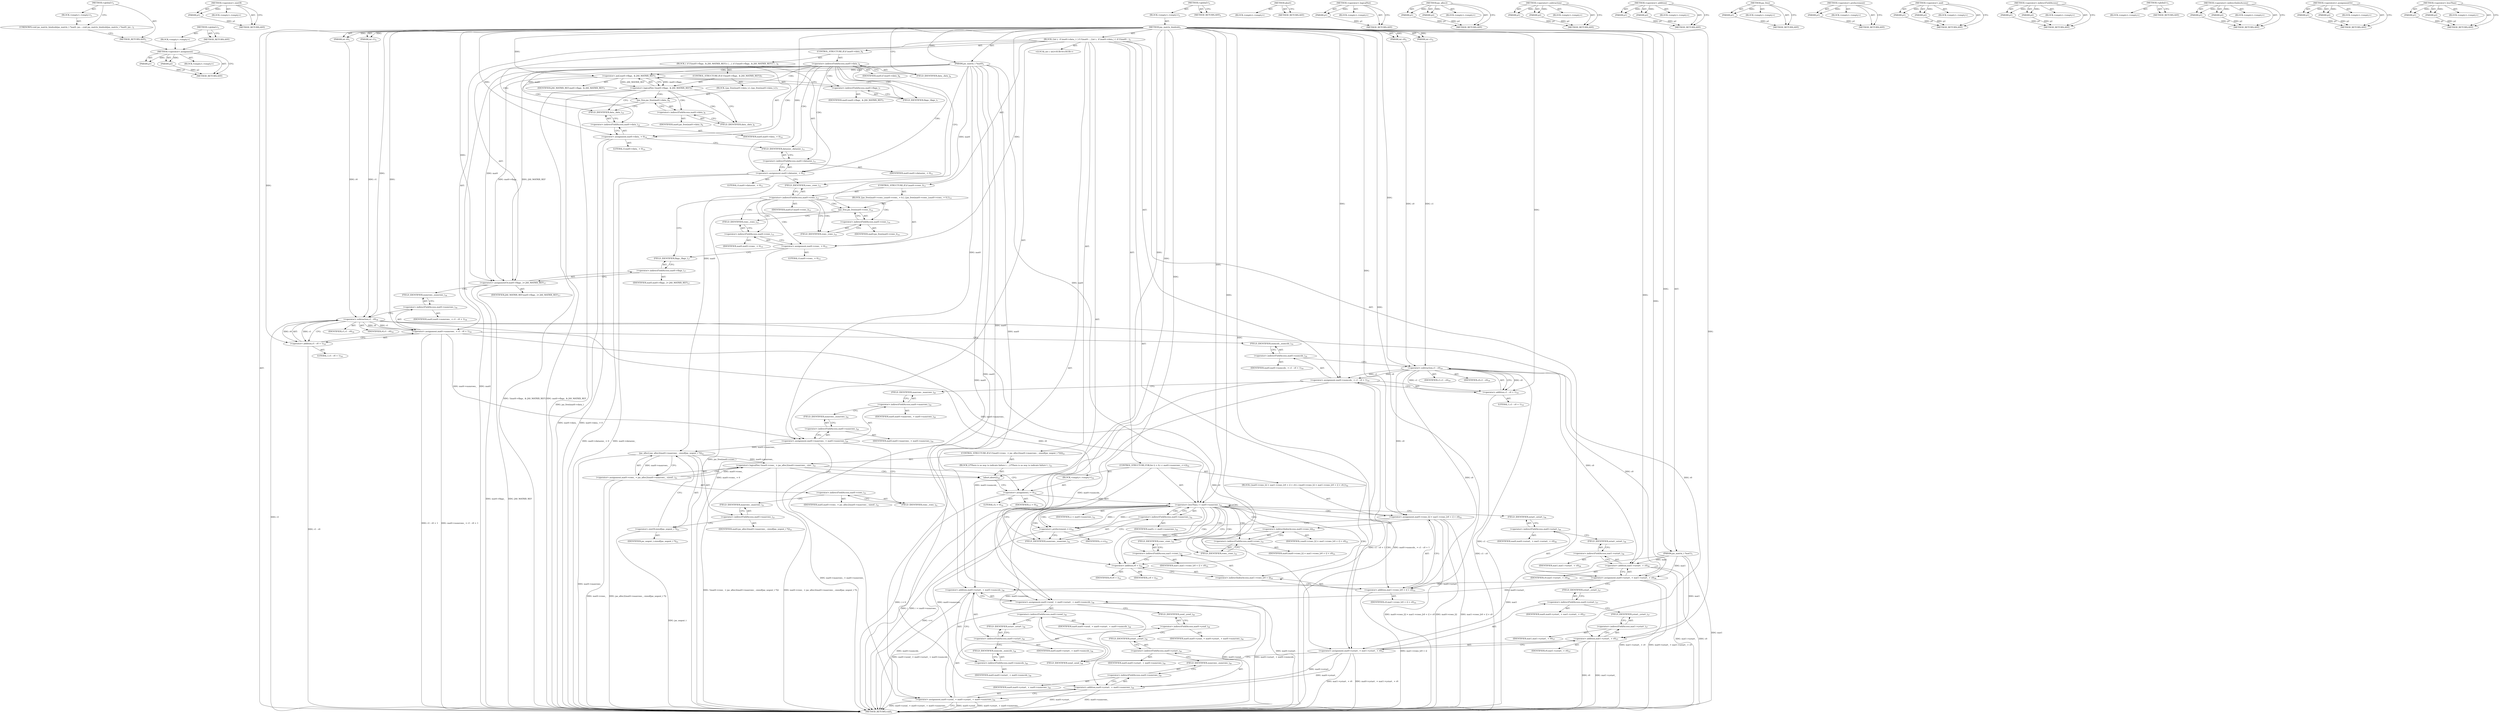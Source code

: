 digraph "&lt;global&gt;" {
vulnerable_209 [label=<(METHOD,&lt;operator&gt;.assignment)>];
vulnerable_210 [label=<(PARAM,p1)>];
vulnerable_211 [label=<(PARAM,p2)>];
vulnerable_212 [label=<(BLOCK,&lt;empty&gt;,&lt;empty&gt;)>];
vulnerable_213 [label=<(METHOD_RETURN,ANY)>];
vulnerable_234 [label=<(METHOD,&lt;operator&gt;.sizeOf)>];
vulnerable_235 [label=<(PARAM,p1)>];
vulnerable_236 [label=<(BLOCK,&lt;empty&gt;,&lt;empty&gt;)>];
vulnerable_237 [label=<(METHOD_RETURN,ANY)>];
vulnerable_6 [label=<(METHOD,&lt;global&gt;)<SUB>1</SUB>>];
vulnerable_7 [label=<(BLOCK,&lt;empty&gt;,&lt;empty&gt;)<SUB>1</SUB>>];
vulnerable_8 [label=<(METHOD,jas_matrix_bindsub)<SUB>1</SUB>>];
vulnerable_9 [label=<(PARAM,jas_matrix_t *mat0)<SUB>1</SUB>>];
vulnerable_10 [label=<(PARAM,jas_matrix_t *mat1)<SUB>1</SUB>>];
vulnerable_11 [label=<(PARAM,int r0)<SUB>1</SUB>>];
vulnerable_12 [label=<(PARAM,int c0)<SUB>2</SUB>>];
vulnerable_13 [label=<(PARAM,int r1)<SUB>2</SUB>>];
vulnerable_14 [label=<(PARAM,int c1)<SUB>2</SUB>>];
vulnerable_15 [label=<(BLOCK,{
	int i;
 
 	if (mat0-&gt;data_) {
 		if (!(mat0-...,{
	int i;
 
 	if (mat0-&gt;data_) {
 		if (!(mat0-...)<SUB>3</SUB>>];
vulnerable_16 [label="<(LOCAL,int i: int)<SUB>4</SUB>>"];
vulnerable_17 [label=<(CONTROL_STRUCTURE,IF,if (mat0-&gt;data_))<SUB>6</SUB>>];
vulnerable_18 [label=<(&lt;operator&gt;.indirectFieldAccess,mat0-&gt;data_)<SUB>6</SUB>>];
vulnerable_19 [label=<(IDENTIFIER,mat0,if (mat0-&gt;data_))<SUB>6</SUB>>];
vulnerable_20 [label=<(FIELD_IDENTIFIER,data_,data_)<SUB>6</SUB>>];
vulnerable_21 [label=<(BLOCK,{
 		if (!(mat0-&gt;flags_ &amp; JAS_MATRIX_REF)) {
		...,{
 		if (!(mat0-&gt;flags_ &amp; JAS_MATRIX_REF)) {
		...)<SUB>6</SUB>>];
vulnerable_22 [label=<(CONTROL_STRUCTURE,IF,if (!(mat0-&gt;flags_ &amp; JAS_MATRIX_REF)))<SUB>7</SUB>>];
vulnerable_23 [label=<(&lt;operator&gt;.logicalNot,!(mat0-&gt;flags_ &amp; JAS_MATRIX_REF))<SUB>7</SUB>>];
vulnerable_24 [label=<(&lt;operator&gt;.and,mat0-&gt;flags_ &amp; JAS_MATRIX_REF)<SUB>7</SUB>>];
vulnerable_25 [label=<(&lt;operator&gt;.indirectFieldAccess,mat0-&gt;flags_)<SUB>7</SUB>>];
vulnerable_26 [label=<(IDENTIFIER,mat0,mat0-&gt;flags_ &amp; JAS_MATRIX_REF)<SUB>7</SUB>>];
vulnerable_27 [label=<(FIELD_IDENTIFIER,flags_,flags_)<SUB>7</SUB>>];
vulnerable_28 [label=<(IDENTIFIER,JAS_MATRIX_REF,mat0-&gt;flags_ &amp; JAS_MATRIX_REF)<SUB>7</SUB>>];
vulnerable_29 [label=<(BLOCK,{
			jas_free(mat0-&gt;data_);
		},{
			jas_free(mat0-&gt;data_);
		})<SUB>7</SUB>>];
vulnerable_30 [label=<(jas_free,jas_free(mat0-&gt;data_))<SUB>8</SUB>>];
vulnerable_31 [label=<(&lt;operator&gt;.indirectFieldAccess,mat0-&gt;data_)<SUB>8</SUB>>];
vulnerable_32 [label=<(IDENTIFIER,mat0,jas_free(mat0-&gt;data_))<SUB>8</SUB>>];
vulnerable_33 [label=<(FIELD_IDENTIFIER,data_,data_)<SUB>8</SUB>>];
vulnerable_34 [label=<(&lt;operator&gt;.assignment,mat0-&gt;data_ = 0)<SUB>10</SUB>>];
vulnerable_35 [label=<(&lt;operator&gt;.indirectFieldAccess,mat0-&gt;data_)<SUB>10</SUB>>];
vulnerable_36 [label=<(IDENTIFIER,mat0,mat0-&gt;data_ = 0)<SUB>10</SUB>>];
vulnerable_37 [label=<(FIELD_IDENTIFIER,data_,data_)<SUB>10</SUB>>];
vulnerable_38 [label=<(LITERAL,0,mat0-&gt;data_ = 0)<SUB>10</SUB>>];
vulnerable_39 [label=<(&lt;operator&gt;.assignment,mat0-&gt;datasize_ = 0)<SUB>11</SUB>>];
vulnerable_40 [label=<(&lt;operator&gt;.indirectFieldAccess,mat0-&gt;datasize_)<SUB>11</SUB>>];
vulnerable_41 [label=<(IDENTIFIER,mat0,mat0-&gt;datasize_ = 0)<SUB>11</SUB>>];
vulnerable_42 [label=<(FIELD_IDENTIFIER,datasize_,datasize_)<SUB>11</SUB>>];
vulnerable_43 [label=<(LITERAL,0,mat0-&gt;datasize_ = 0)<SUB>11</SUB>>];
vulnerable_44 [label=<(CONTROL_STRUCTURE,IF,if (mat0-&gt;rows_))<SUB>13</SUB>>];
vulnerable_45 [label=<(&lt;operator&gt;.indirectFieldAccess,mat0-&gt;rows_)<SUB>13</SUB>>];
vulnerable_46 [label=<(IDENTIFIER,mat0,if (mat0-&gt;rows_))<SUB>13</SUB>>];
vulnerable_47 [label=<(FIELD_IDENTIFIER,rows_,rows_)<SUB>13</SUB>>];
vulnerable_48 [label=<(BLOCK,{
		jas_free(mat0-&gt;rows_);
		mat0-&gt;rows_ = 0;
	},{
		jas_free(mat0-&gt;rows_);
		mat0-&gt;rows_ = 0;
	})<SUB>13</SUB>>];
vulnerable_49 [label=<(jas_free,jas_free(mat0-&gt;rows_))<SUB>14</SUB>>];
vulnerable_50 [label=<(&lt;operator&gt;.indirectFieldAccess,mat0-&gt;rows_)<SUB>14</SUB>>];
vulnerable_51 [label=<(IDENTIFIER,mat0,jas_free(mat0-&gt;rows_))<SUB>14</SUB>>];
vulnerable_52 [label=<(FIELD_IDENTIFIER,rows_,rows_)<SUB>14</SUB>>];
vulnerable_53 [label=<(&lt;operator&gt;.assignment,mat0-&gt;rows_ = 0)<SUB>15</SUB>>];
vulnerable_54 [label=<(&lt;operator&gt;.indirectFieldAccess,mat0-&gt;rows_)<SUB>15</SUB>>];
vulnerable_55 [label=<(IDENTIFIER,mat0,mat0-&gt;rows_ = 0)<SUB>15</SUB>>];
vulnerable_56 [label=<(FIELD_IDENTIFIER,rows_,rows_)<SUB>15</SUB>>];
vulnerable_57 [label=<(LITERAL,0,mat0-&gt;rows_ = 0)<SUB>15</SUB>>];
vulnerable_58 [label=<(&lt;operators&gt;.assignmentOr,mat0-&gt;flags_ |= JAS_MATRIX_REF)<SUB>17</SUB>>];
vulnerable_59 [label=<(&lt;operator&gt;.indirectFieldAccess,mat0-&gt;flags_)<SUB>17</SUB>>];
vulnerable_60 [label=<(IDENTIFIER,mat0,mat0-&gt;flags_ |= JAS_MATRIX_REF)<SUB>17</SUB>>];
vulnerable_61 [label=<(FIELD_IDENTIFIER,flags_,flags_)<SUB>17</SUB>>];
vulnerable_62 [label=<(IDENTIFIER,JAS_MATRIX_REF,mat0-&gt;flags_ |= JAS_MATRIX_REF)<SUB>17</SUB>>];
vulnerable_63 [label=<(&lt;operator&gt;.assignment,mat0-&gt;numrows_ = r1 - r0 + 1)<SUB>18</SUB>>];
vulnerable_64 [label=<(&lt;operator&gt;.indirectFieldAccess,mat0-&gt;numrows_)<SUB>18</SUB>>];
vulnerable_65 [label=<(IDENTIFIER,mat0,mat0-&gt;numrows_ = r1 - r0 + 1)<SUB>18</SUB>>];
vulnerable_66 [label=<(FIELD_IDENTIFIER,numrows_,numrows_)<SUB>18</SUB>>];
vulnerable_67 [label=<(&lt;operator&gt;.addition,r1 - r0 + 1)<SUB>18</SUB>>];
vulnerable_68 [label=<(&lt;operator&gt;.subtraction,r1 - r0)<SUB>18</SUB>>];
vulnerable_69 [label=<(IDENTIFIER,r1,r1 - r0)<SUB>18</SUB>>];
vulnerable_70 [label=<(IDENTIFIER,r0,r1 - r0)<SUB>18</SUB>>];
vulnerable_71 [label=<(LITERAL,1,r1 - r0 + 1)<SUB>18</SUB>>];
vulnerable_72 [label=<(&lt;operator&gt;.assignment,mat0-&gt;numcols_ = c1 - c0 + 1)<SUB>19</SUB>>];
vulnerable_73 [label=<(&lt;operator&gt;.indirectFieldAccess,mat0-&gt;numcols_)<SUB>19</SUB>>];
vulnerable_74 [label=<(IDENTIFIER,mat0,mat0-&gt;numcols_ = c1 - c0 + 1)<SUB>19</SUB>>];
vulnerable_75 [label=<(FIELD_IDENTIFIER,numcols_,numcols_)<SUB>19</SUB>>];
vulnerable_76 [label=<(&lt;operator&gt;.addition,c1 - c0 + 1)<SUB>19</SUB>>];
vulnerable_77 [label=<(&lt;operator&gt;.subtraction,c1 - c0)<SUB>19</SUB>>];
vulnerable_78 [label=<(IDENTIFIER,c1,c1 - c0)<SUB>19</SUB>>];
vulnerable_79 [label=<(IDENTIFIER,c0,c1 - c0)<SUB>19</SUB>>];
vulnerable_80 [label=<(LITERAL,1,c1 - c0 + 1)<SUB>19</SUB>>];
vulnerable_81 [label=<(&lt;operator&gt;.assignment,mat0-&gt;maxrows_ = mat0-&gt;numrows_)<SUB>20</SUB>>];
vulnerable_82 [label=<(&lt;operator&gt;.indirectFieldAccess,mat0-&gt;maxrows_)<SUB>20</SUB>>];
vulnerable_83 [label=<(IDENTIFIER,mat0,mat0-&gt;maxrows_ = mat0-&gt;numrows_)<SUB>20</SUB>>];
vulnerable_84 [label=<(FIELD_IDENTIFIER,maxrows_,maxrows_)<SUB>20</SUB>>];
vulnerable_85 [label=<(&lt;operator&gt;.indirectFieldAccess,mat0-&gt;numrows_)<SUB>20</SUB>>];
vulnerable_86 [label=<(IDENTIFIER,mat0,mat0-&gt;maxrows_ = mat0-&gt;numrows_)<SUB>20</SUB>>];
vulnerable_87 [label=<(FIELD_IDENTIFIER,numrows_,numrows_)<SUB>20</SUB>>];
vulnerable_88 [label=<(CONTROL_STRUCTURE,IF,if (!(mat0-&gt;rows_ = jas_alloc2(mat0-&gt;maxrows_, sizeof(jas_seqent_t *)))))<SUB>21</SUB>>];
vulnerable_89 [label=<(&lt;operator&gt;.logicalNot,!(mat0-&gt;rows_ = jas_alloc2(mat0-&gt;maxrows_, size...)<SUB>21</SUB>>];
vulnerable_90 [label=<(&lt;operator&gt;.assignment,mat0-&gt;rows_ = jas_alloc2(mat0-&gt;maxrows_, sizeof...)<SUB>21</SUB>>];
vulnerable_91 [label=<(&lt;operator&gt;.indirectFieldAccess,mat0-&gt;rows_)<SUB>21</SUB>>];
vulnerable_92 [label=<(IDENTIFIER,mat0,mat0-&gt;rows_ = jas_alloc2(mat0-&gt;maxrows_, sizeof...)<SUB>21</SUB>>];
vulnerable_93 [label=<(FIELD_IDENTIFIER,rows_,rows_)<SUB>21</SUB>>];
vulnerable_94 [label=<(jas_alloc2,jas_alloc2(mat0-&gt;maxrows_, sizeof(jas_seqent_t *)))<SUB>21</SUB>>];
vulnerable_95 [label=<(&lt;operator&gt;.indirectFieldAccess,mat0-&gt;maxrows_)<SUB>21</SUB>>];
vulnerable_96 [label=<(IDENTIFIER,mat0,jas_alloc2(mat0-&gt;maxrows_, sizeof(jas_seqent_t *)))<SUB>21</SUB>>];
vulnerable_97 [label=<(FIELD_IDENTIFIER,maxrows_,maxrows_)<SUB>21</SUB>>];
vulnerable_98 [label=<(&lt;operator&gt;.sizeOf,sizeof(jas_seqent_t *))<SUB>21</SUB>>];
vulnerable_99 [label=<(IDENTIFIER,jas_seqent_t,sizeof(jas_seqent_t *))<SUB>21</SUB>>];
vulnerable_100 [label=<(BLOCK,{
		/*
			There is no way to indicate failure t...,{
		/*
			There is no way to indicate failure t...)<SUB>21</SUB>>];
vulnerable_101 [label=<(abort,abort())<SUB>29</SUB>>];
vulnerable_102 [label=<(CONTROL_STRUCTURE,FOR,for (i = 0;i &lt; mat0-&gt;numrows_;++i))<SUB>32</SUB>>];
vulnerable_103 [label=<(BLOCK,&lt;empty&gt;,&lt;empty&gt;)<SUB>32</SUB>>];
vulnerable_104 [label=<(&lt;operator&gt;.assignment,i = 0)<SUB>32</SUB>>];
vulnerable_105 [label=<(IDENTIFIER,i,i = 0)<SUB>32</SUB>>];
vulnerable_106 [label=<(LITERAL,0,i = 0)<SUB>32</SUB>>];
vulnerable_107 [label=<(&lt;operator&gt;.lessThan,i &lt; mat0-&gt;numrows_)<SUB>32</SUB>>];
vulnerable_108 [label=<(IDENTIFIER,i,i &lt; mat0-&gt;numrows_)<SUB>32</SUB>>];
vulnerable_109 [label=<(&lt;operator&gt;.indirectFieldAccess,mat0-&gt;numrows_)<SUB>32</SUB>>];
vulnerable_110 [label=<(IDENTIFIER,mat0,i &lt; mat0-&gt;numrows_)<SUB>32</SUB>>];
vulnerable_111 [label=<(FIELD_IDENTIFIER,numrows_,numrows_)<SUB>32</SUB>>];
vulnerable_112 [label=<(&lt;operator&gt;.preIncrement,++i)<SUB>32</SUB>>];
vulnerable_113 [label=<(IDENTIFIER,i,++i)<SUB>32</SUB>>];
vulnerable_114 [label=<(BLOCK,{
		mat0-&gt;rows_[i] = mat1-&gt;rows_[r0 + i] + c0;
	},{
		mat0-&gt;rows_[i] = mat1-&gt;rows_[r0 + i] + c0;
	})<SUB>32</SUB>>];
vulnerable_115 [label=<(&lt;operator&gt;.assignment,mat0-&gt;rows_[i] = mat1-&gt;rows_[r0 + i] + c0)<SUB>33</SUB>>];
vulnerable_116 [label=<(&lt;operator&gt;.indirectIndexAccess,mat0-&gt;rows_[i])<SUB>33</SUB>>];
vulnerable_117 [label=<(&lt;operator&gt;.indirectFieldAccess,mat0-&gt;rows_)<SUB>33</SUB>>];
vulnerable_118 [label=<(IDENTIFIER,mat0,mat0-&gt;rows_[i] = mat1-&gt;rows_[r0 + i] + c0)<SUB>33</SUB>>];
vulnerable_119 [label=<(FIELD_IDENTIFIER,rows_,rows_)<SUB>33</SUB>>];
vulnerable_120 [label=<(IDENTIFIER,i,mat0-&gt;rows_[i] = mat1-&gt;rows_[r0 + i] + c0)<SUB>33</SUB>>];
vulnerable_121 [label=<(&lt;operator&gt;.addition,mat1-&gt;rows_[r0 + i] + c0)<SUB>33</SUB>>];
vulnerable_122 [label=<(&lt;operator&gt;.indirectIndexAccess,mat1-&gt;rows_[r0 + i])<SUB>33</SUB>>];
vulnerable_123 [label=<(&lt;operator&gt;.indirectFieldAccess,mat1-&gt;rows_)<SUB>33</SUB>>];
vulnerable_124 [label=<(IDENTIFIER,mat1,mat1-&gt;rows_[r0 + i] + c0)<SUB>33</SUB>>];
vulnerable_125 [label=<(FIELD_IDENTIFIER,rows_,rows_)<SUB>33</SUB>>];
vulnerable_126 [label=<(&lt;operator&gt;.addition,r0 + i)<SUB>33</SUB>>];
vulnerable_127 [label=<(IDENTIFIER,r0,r0 + i)<SUB>33</SUB>>];
vulnerable_128 [label=<(IDENTIFIER,i,r0 + i)<SUB>33</SUB>>];
vulnerable_129 [label=<(IDENTIFIER,c0,mat1-&gt;rows_[r0 + i] + c0)<SUB>33</SUB>>];
vulnerable_130 [label=<(&lt;operator&gt;.assignment,mat0-&gt;xstart_ = mat1-&gt;xstart_ + c0)<SUB>36</SUB>>];
vulnerable_131 [label=<(&lt;operator&gt;.indirectFieldAccess,mat0-&gt;xstart_)<SUB>36</SUB>>];
vulnerable_132 [label=<(IDENTIFIER,mat0,mat0-&gt;xstart_ = mat1-&gt;xstart_ + c0)<SUB>36</SUB>>];
vulnerable_133 [label=<(FIELD_IDENTIFIER,xstart_,xstart_)<SUB>36</SUB>>];
vulnerable_134 [label=<(&lt;operator&gt;.addition,mat1-&gt;xstart_ + c0)<SUB>36</SUB>>];
vulnerable_135 [label=<(&lt;operator&gt;.indirectFieldAccess,mat1-&gt;xstart_)<SUB>36</SUB>>];
vulnerable_136 [label=<(IDENTIFIER,mat1,mat1-&gt;xstart_ + c0)<SUB>36</SUB>>];
vulnerable_137 [label=<(FIELD_IDENTIFIER,xstart_,xstart_)<SUB>36</SUB>>];
vulnerable_138 [label=<(IDENTIFIER,c0,mat1-&gt;xstart_ + c0)<SUB>36</SUB>>];
vulnerable_139 [label=<(&lt;operator&gt;.assignment,mat0-&gt;ystart_ = mat1-&gt;ystart_ + r0)<SUB>37</SUB>>];
vulnerable_140 [label=<(&lt;operator&gt;.indirectFieldAccess,mat0-&gt;ystart_)<SUB>37</SUB>>];
vulnerable_141 [label=<(IDENTIFIER,mat0,mat0-&gt;ystart_ = mat1-&gt;ystart_ + r0)<SUB>37</SUB>>];
vulnerable_142 [label=<(FIELD_IDENTIFIER,ystart_,ystart_)<SUB>37</SUB>>];
vulnerable_143 [label=<(&lt;operator&gt;.addition,mat1-&gt;ystart_ + r0)<SUB>37</SUB>>];
vulnerable_144 [label=<(&lt;operator&gt;.indirectFieldAccess,mat1-&gt;ystart_)<SUB>37</SUB>>];
vulnerable_145 [label=<(IDENTIFIER,mat1,mat1-&gt;ystart_ + r0)<SUB>37</SUB>>];
vulnerable_146 [label=<(FIELD_IDENTIFIER,ystart_,ystart_)<SUB>37</SUB>>];
vulnerable_147 [label=<(IDENTIFIER,r0,mat1-&gt;ystart_ + r0)<SUB>37</SUB>>];
vulnerable_148 [label=<(&lt;operator&gt;.assignment,mat0-&gt;xend_ = mat0-&gt;xstart_ + mat0-&gt;numcols_)<SUB>38</SUB>>];
vulnerable_149 [label=<(&lt;operator&gt;.indirectFieldAccess,mat0-&gt;xend_)<SUB>38</SUB>>];
vulnerable_150 [label=<(IDENTIFIER,mat0,mat0-&gt;xend_ = mat0-&gt;xstart_ + mat0-&gt;numcols_)<SUB>38</SUB>>];
vulnerable_151 [label=<(FIELD_IDENTIFIER,xend_,xend_)<SUB>38</SUB>>];
vulnerable_152 [label=<(&lt;operator&gt;.addition,mat0-&gt;xstart_ + mat0-&gt;numcols_)<SUB>38</SUB>>];
vulnerable_153 [label=<(&lt;operator&gt;.indirectFieldAccess,mat0-&gt;xstart_)<SUB>38</SUB>>];
vulnerable_154 [label=<(IDENTIFIER,mat0,mat0-&gt;xstart_ + mat0-&gt;numcols_)<SUB>38</SUB>>];
vulnerable_155 [label=<(FIELD_IDENTIFIER,xstart_,xstart_)<SUB>38</SUB>>];
vulnerable_156 [label=<(&lt;operator&gt;.indirectFieldAccess,mat0-&gt;numcols_)<SUB>38</SUB>>];
vulnerable_157 [label=<(IDENTIFIER,mat0,mat0-&gt;xstart_ + mat0-&gt;numcols_)<SUB>38</SUB>>];
vulnerable_158 [label=<(FIELD_IDENTIFIER,numcols_,numcols_)<SUB>38</SUB>>];
vulnerable_159 [label=<(&lt;operator&gt;.assignment,mat0-&gt;yend_ = mat0-&gt;ystart_ + mat0-&gt;numrows_)<SUB>39</SUB>>];
vulnerable_160 [label=<(&lt;operator&gt;.indirectFieldAccess,mat0-&gt;yend_)<SUB>39</SUB>>];
vulnerable_161 [label=<(IDENTIFIER,mat0,mat0-&gt;yend_ = mat0-&gt;ystart_ + mat0-&gt;numrows_)<SUB>39</SUB>>];
vulnerable_162 [label=<(FIELD_IDENTIFIER,yend_,yend_)<SUB>39</SUB>>];
vulnerable_163 [label=<(&lt;operator&gt;.addition,mat0-&gt;ystart_ + mat0-&gt;numrows_)<SUB>39</SUB>>];
vulnerable_164 [label=<(&lt;operator&gt;.indirectFieldAccess,mat0-&gt;ystart_)<SUB>39</SUB>>];
vulnerable_165 [label=<(IDENTIFIER,mat0,mat0-&gt;ystart_ + mat0-&gt;numrows_)<SUB>39</SUB>>];
vulnerable_166 [label=<(FIELD_IDENTIFIER,ystart_,ystart_)<SUB>39</SUB>>];
vulnerable_167 [label=<(&lt;operator&gt;.indirectFieldAccess,mat0-&gt;numrows_)<SUB>39</SUB>>];
vulnerable_168 [label=<(IDENTIFIER,mat0,mat0-&gt;ystart_ + mat0-&gt;numrows_)<SUB>39</SUB>>];
vulnerable_169 [label=<(FIELD_IDENTIFIER,numrows_,numrows_)<SUB>39</SUB>>];
vulnerable_170 [label=<(METHOD_RETURN,void)<SUB>1</SUB>>];
vulnerable_172 [label=<(METHOD_RETURN,ANY)<SUB>1</SUB>>];
vulnerable_238 [label=<(METHOD,abort)>];
vulnerable_239 [label=<(BLOCK,&lt;empty&gt;,&lt;empty&gt;)>];
vulnerable_240 [label=<(METHOD_RETURN,ANY)>];
vulnerable_196 [label=<(METHOD,&lt;operator&gt;.logicalNot)>];
vulnerable_197 [label=<(PARAM,p1)>];
vulnerable_198 [label=<(BLOCK,&lt;empty&gt;,&lt;empty&gt;)>];
vulnerable_199 [label=<(METHOD_RETURN,ANY)>];
vulnerable_229 [label=<(METHOD,jas_alloc2)>];
vulnerable_230 [label=<(PARAM,p1)>];
vulnerable_231 [label=<(PARAM,p2)>];
vulnerable_232 [label=<(BLOCK,&lt;empty&gt;,&lt;empty&gt;)>];
vulnerable_233 [label=<(METHOD_RETURN,ANY)>];
vulnerable_224 [label=<(METHOD,&lt;operator&gt;.subtraction)>];
vulnerable_225 [label=<(PARAM,p1)>];
vulnerable_226 [label=<(PARAM,p2)>];
vulnerable_227 [label=<(BLOCK,&lt;empty&gt;,&lt;empty&gt;)>];
vulnerable_228 [label=<(METHOD_RETURN,ANY)>];
vulnerable_219 [label=<(METHOD,&lt;operator&gt;.addition)>];
vulnerable_220 [label=<(PARAM,p1)>];
vulnerable_221 [label=<(PARAM,p2)>];
vulnerable_222 [label=<(BLOCK,&lt;empty&gt;,&lt;empty&gt;)>];
vulnerable_223 [label=<(METHOD_RETURN,ANY)>];
vulnerable_205 [label=<(METHOD,jas_free)>];
vulnerable_206 [label=<(PARAM,p1)>];
vulnerable_207 [label=<(BLOCK,&lt;empty&gt;,&lt;empty&gt;)>];
vulnerable_208 [label=<(METHOD_RETURN,ANY)>];
vulnerable_246 [label=<(METHOD,&lt;operator&gt;.preIncrement)>];
vulnerable_247 [label=<(PARAM,p1)>];
vulnerable_248 [label=<(BLOCK,&lt;empty&gt;,&lt;empty&gt;)>];
vulnerable_249 [label=<(METHOD_RETURN,ANY)>];
vulnerable_200 [label=<(METHOD,&lt;operator&gt;.and)>];
vulnerable_201 [label=<(PARAM,p1)>];
vulnerable_202 [label=<(PARAM,p2)>];
vulnerable_203 [label=<(BLOCK,&lt;empty&gt;,&lt;empty&gt;)>];
vulnerable_204 [label=<(METHOD_RETURN,ANY)>];
vulnerable_191 [label=<(METHOD,&lt;operator&gt;.indirectFieldAccess)>];
vulnerable_192 [label=<(PARAM,p1)>];
vulnerable_193 [label=<(PARAM,p2)>];
vulnerable_194 [label=<(BLOCK,&lt;empty&gt;,&lt;empty&gt;)>];
vulnerable_195 [label=<(METHOD_RETURN,ANY)>];
vulnerable_185 [label=<(METHOD,&lt;global&gt;)<SUB>1</SUB>>];
vulnerable_186 [label=<(BLOCK,&lt;empty&gt;,&lt;empty&gt;)>];
vulnerable_187 [label=<(METHOD_RETURN,ANY)>];
vulnerable_250 [label=<(METHOD,&lt;operator&gt;.indirectIndexAccess)>];
vulnerable_251 [label=<(PARAM,p1)>];
vulnerable_252 [label=<(PARAM,p2)>];
vulnerable_253 [label=<(BLOCK,&lt;empty&gt;,&lt;empty&gt;)>];
vulnerable_254 [label=<(METHOD_RETURN,ANY)>];
vulnerable_214 [label=<(METHOD,&lt;operators&gt;.assignmentOr)>];
vulnerable_215 [label=<(PARAM,p1)>];
vulnerable_216 [label=<(PARAM,p2)>];
vulnerable_217 [label=<(BLOCK,&lt;empty&gt;,&lt;empty&gt;)>];
vulnerable_218 [label=<(METHOD_RETURN,ANY)>];
vulnerable_241 [label=<(METHOD,&lt;operator&gt;.lessThan)>];
vulnerable_242 [label=<(PARAM,p1)>];
vulnerable_243 [label=<(PARAM,p2)>];
vulnerable_244 [label=<(BLOCK,&lt;empty&gt;,&lt;empty&gt;)>];
vulnerable_245 [label=<(METHOD_RETURN,ANY)>];
fixed_6 [label=<(METHOD,&lt;global&gt;)<SUB>1</SUB>>];
fixed_7 [label=<(BLOCK,&lt;empty&gt;,&lt;empty&gt;)<SUB>1</SUB>>];
fixed_8 [label=<(UNKNOWN,void jas_matrix_bindsub(jas_matrix_t *mat0, jas...,void jas_matrix_bindsub(jas_matrix_t *mat0, jas...)<SUB>1</SUB>>];
fixed_9 [label=<(METHOD_RETURN,ANY)<SUB>1</SUB>>];
fixed_14 [label=<(METHOD,&lt;global&gt;)<SUB>1</SUB>>];
fixed_15 [label=<(BLOCK,&lt;empty&gt;,&lt;empty&gt;)>];
fixed_16 [label=<(METHOD_RETURN,ANY)>];
vulnerable_209 -> vulnerable_210  [key=0, label="AST: "];
vulnerable_209 -> vulnerable_210  [key=1, label="DDG: "];
vulnerable_209 -> vulnerable_212  [key=0, label="AST: "];
vulnerable_209 -> vulnerable_211  [key=0, label="AST: "];
vulnerable_209 -> vulnerable_211  [key=1, label="DDG: "];
vulnerable_209 -> vulnerable_213  [key=0, label="AST: "];
vulnerable_209 -> vulnerable_213  [key=1, label="CFG: "];
vulnerable_210 -> vulnerable_213  [key=0, label="DDG: p1"];
vulnerable_211 -> vulnerable_213  [key=0, label="DDG: p2"];
vulnerable_234 -> vulnerable_235  [key=0, label="AST: "];
vulnerable_234 -> vulnerable_235  [key=1, label="DDG: "];
vulnerable_234 -> vulnerable_236  [key=0, label="AST: "];
vulnerable_234 -> vulnerable_237  [key=0, label="AST: "];
vulnerable_234 -> vulnerable_237  [key=1, label="CFG: "];
vulnerable_235 -> vulnerable_237  [key=0, label="DDG: p1"];
vulnerable_6 -> vulnerable_7  [key=0, label="AST: "];
vulnerable_6 -> vulnerable_172  [key=0, label="AST: "];
vulnerable_6 -> vulnerable_172  [key=1, label="CFG: "];
vulnerable_7 -> vulnerable_8  [key=0, label="AST: "];
vulnerable_8 -> vulnerable_9  [key=0, label="AST: "];
vulnerable_8 -> vulnerable_9  [key=1, label="DDG: "];
vulnerable_8 -> vulnerable_10  [key=0, label="AST: "];
vulnerable_8 -> vulnerable_10  [key=1, label="DDG: "];
vulnerable_8 -> vulnerable_11  [key=0, label="AST: "];
vulnerable_8 -> vulnerable_11  [key=1, label="DDG: "];
vulnerable_8 -> vulnerable_12  [key=0, label="AST: "];
vulnerable_8 -> vulnerable_12  [key=1, label="DDG: "];
vulnerable_8 -> vulnerable_13  [key=0, label="AST: "];
vulnerable_8 -> vulnerable_13  [key=1, label="DDG: "];
vulnerable_8 -> vulnerable_14  [key=0, label="AST: "];
vulnerable_8 -> vulnerable_14  [key=1, label="DDG: "];
vulnerable_8 -> vulnerable_15  [key=0, label="AST: "];
vulnerable_8 -> vulnerable_170  [key=0, label="AST: "];
vulnerable_8 -> vulnerable_20  [key=0, label="CFG: "];
vulnerable_8 -> vulnerable_58  [key=0, label="DDG: "];
vulnerable_8 -> vulnerable_63  [key=0, label="DDG: "];
vulnerable_8 -> vulnerable_72  [key=0, label="DDG: "];
vulnerable_8 -> vulnerable_130  [key=0, label="DDG: "];
vulnerable_8 -> vulnerable_139  [key=0, label="DDG: "];
vulnerable_8 -> vulnerable_34  [key=0, label="DDG: "];
vulnerable_8 -> vulnerable_39  [key=0, label="DDG: "];
vulnerable_8 -> vulnerable_53  [key=0, label="DDG: "];
vulnerable_8 -> vulnerable_67  [key=0, label="DDG: "];
vulnerable_8 -> vulnerable_76  [key=0, label="DDG: "];
vulnerable_8 -> vulnerable_101  [key=0, label="DDG: "];
vulnerable_8 -> vulnerable_104  [key=0, label="DDG: "];
vulnerable_8 -> vulnerable_107  [key=0, label="DDG: "];
vulnerable_8 -> vulnerable_112  [key=0, label="DDG: "];
vulnerable_8 -> vulnerable_115  [key=0, label="DDG: "];
vulnerable_8 -> vulnerable_134  [key=0, label="DDG: "];
vulnerable_8 -> vulnerable_143  [key=0, label="DDG: "];
vulnerable_8 -> vulnerable_68  [key=0, label="DDG: "];
vulnerable_8 -> vulnerable_77  [key=0, label="DDG: "];
vulnerable_8 -> vulnerable_121  [key=0, label="DDG: "];
vulnerable_8 -> vulnerable_24  [key=0, label="DDG: "];
vulnerable_8 -> vulnerable_126  [key=0, label="DDG: "];
vulnerable_9 -> vulnerable_170  [key=0, label="DDG: mat0"];
vulnerable_9 -> vulnerable_81  [key=0, label="DDG: mat0"];
vulnerable_9 -> vulnerable_148  [key=0, label="DDG: mat0"];
vulnerable_9 -> vulnerable_159  [key=0, label="DDG: mat0"];
vulnerable_9 -> vulnerable_58  [key=0, label="DDG: mat0"];
vulnerable_9 -> vulnerable_107  [key=0, label="DDG: mat0"];
vulnerable_9 -> vulnerable_152  [key=0, label="DDG: mat0"];
vulnerable_9 -> vulnerable_163  [key=0, label="DDG: mat0"];
vulnerable_9 -> vulnerable_49  [key=0, label="DDG: mat0"];
vulnerable_9 -> vulnerable_94  [key=0, label="DDG: mat0"];
vulnerable_9 -> vulnerable_24  [key=0, label="DDG: mat0"];
vulnerable_9 -> vulnerable_30  [key=0, label="DDG: mat0"];
vulnerable_10 -> vulnerable_170  [key=0, label="DDG: mat1"];
vulnerable_10 -> vulnerable_130  [key=0, label="DDG: mat1"];
vulnerable_10 -> vulnerable_139  [key=0, label="DDG: mat1"];
vulnerable_10 -> vulnerable_134  [key=0, label="DDG: mat1"];
vulnerable_10 -> vulnerable_143  [key=0, label="DDG: mat1"];
vulnerable_11 -> vulnerable_68  [key=0, label="DDG: r0"];
vulnerable_12 -> vulnerable_77  [key=0, label="DDG: c0"];
vulnerable_13 -> vulnerable_68  [key=0, label="DDG: r1"];
vulnerable_14 -> vulnerable_77  [key=0, label="DDG: c1"];
vulnerable_15 -> vulnerable_16  [key=0, label="AST: "];
vulnerable_15 -> vulnerable_17  [key=0, label="AST: "];
vulnerable_15 -> vulnerable_44  [key=0, label="AST: "];
vulnerable_15 -> vulnerable_58  [key=0, label="AST: "];
vulnerable_15 -> vulnerable_63  [key=0, label="AST: "];
vulnerable_15 -> vulnerable_72  [key=0, label="AST: "];
vulnerable_15 -> vulnerable_81  [key=0, label="AST: "];
vulnerable_15 -> vulnerable_88  [key=0, label="AST: "];
vulnerable_15 -> vulnerable_102  [key=0, label="AST: "];
vulnerable_15 -> vulnerable_130  [key=0, label="AST: "];
vulnerable_15 -> vulnerable_139  [key=0, label="AST: "];
vulnerable_15 -> vulnerable_148  [key=0, label="AST: "];
vulnerable_15 -> vulnerable_159  [key=0, label="AST: "];
vulnerable_17 -> vulnerable_18  [key=0, label="AST: "];
vulnerable_17 -> vulnerable_21  [key=0, label="AST: "];
vulnerable_18 -> vulnerable_19  [key=0, label="AST: "];
vulnerable_18 -> vulnerable_20  [key=0, label="AST: "];
vulnerable_18 -> vulnerable_27  [key=0, label="CFG: "];
vulnerable_18 -> vulnerable_27  [key=1, label="CDG: "];
vulnerable_18 -> vulnerable_47  [key=0, label="CFG: "];
vulnerable_18 -> vulnerable_34  [key=0, label="CDG: "];
vulnerable_18 -> vulnerable_42  [key=0, label="CDG: "];
vulnerable_18 -> vulnerable_37  [key=0, label="CDG: "];
vulnerable_18 -> vulnerable_25  [key=0, label="CDG: "];
vulnerable_18 -> vulnerable_40  [key=0, label="CDG: "];
vulnerable_18 -> vulnerable_35  [key=0, label="CDG: "];
vulnerable_18 -> vulnerable_24  [key=0, label="CDG: "];
vulnerable_18 -> vulnerable_23  [key=0, label="CDG: "];
vulnerable_18 -> vulnerable_39  [key=0, label="CDG: "];
vulnerable_20 -> vulnerable_18  [key=0, label="CFG: "];
vulnerable_21 -> vulnerable_22  [key=0, label="AST: "];
vulnerable_21 -> vulnerable_34  [key=0, label="AST: "];
vulnerable_21 -> vulnerable_39  [key=0, label="AST: "];
vulnerable_22 -> vulnerable_23  [key=0, label="AST: "];
vulnerable_22 -> vulnerable_29  [key=0, label="AST: "];
vulnerable_23 -> vulnerable_24  [key=0, label="AST: "];
vulnerable_23 -> vulnerable_33  [key=0, label="CFG: "];
vulnerable_23 -> vulnerable_33  [key=1, label="CDG: "];
vulnerable_23 -> vulnerable_37  [key=0, label="CFG: "];
vulnerable_23 -> vulnerable_170  [key=0, label="DDG: mat0-&gt;flags_ &amp; JAS_MATRIX_REF"];
vulnerable_23 -> vulnerable_170  [key=1, label="DDG: !(mat0-&gt;flags_ &amp; JAS_MATRIX_REF)"];
vulnerable_23 -> vulnerable_30  [key=0, label="CDG: "];
vulnerable_23 -> vulnerable_31  [key=0, label="CDG: "];
vulnerable_24 -> vulnerable_25  [key=0, label="AST: "];
vulnerable_24 -> vulnerable_28  [key=0, label="AST: "];
vulnerable_24 -> vulnerable_23  [key=0, label="CFG: "];
vulnerable_24 -> vulnerable_23  [key=1, label="DDG: mat0-&gt;flags_"];
vulnerable_24 -> vulnerable_23  [key=2, label="DDG: JAS_MATRIX_REF"];
vulnerable_24 -> vulnerable_58  [key=0, label="DDG: JAS_MATRIX_REF"];
vulnerable_24 -> vulnerable_58  [key=1, label="DDG: mat0-&gt;flags_"];
vulnerable_25 -> vulnerable_26  [key=0, label="AST: "];
vulnerable_25 -> vulnerable_27  [key=0, label="AST: "];
vulnerable_25 -> vulnerable_24  [key=0, label="CFG: "];
vulnerable_27 -> vulnerable_25  [key=0, label="CFG: "];
vulnerable_29 -> vulnerable_30  [key=0, label="AST: "];
vulnerable_30 -> vulnerable_31  [key=0, label="AST: "];
vulnerable_30 -> vulnerable_37  [key=0, label="CFG: "];
vulnerable_30 -> vulnerable_170  [key=0, label="DDG: jas_free(mat0-&gt;data_)"];
vulnerable_31 -> vulnerable_32  [key=0, label="AST: "];
vulnerable_31 -> vulnerable_33  [key=0, label="AST: "];
vulnerable_31 -> vulnerable_30  [key=0, label="CFG: "];
vulnerable_33 -> vulnerable_31  [key=0, label="CFG: "];
vulnerable_34 -> vulnerable_35  [key=0, label="AST: "];
vulnerable_34 -> vulnerable_38  [key=0, label="AST: "];
vulnerable_34 -> vulnerable_42  [key=0, label="CFG: "];
vulnerable_34 -> vulnerable_170  [key=0, label="DDG: mat0-&gt;data_"];
vulnerable_34 -> vulnerable_170  [key=1, label="DDG: mat0-&gt;data_ = 0"];
vulnerable_35 -> vulnerable_36  [key=0, label="AST: "];
vulnerable_35 -> vulnerable_37  [key=0, label="AST: "];
vulnerable_35 -> vulnerable_34  [key=0, label="CFG: "];
vulnerable_37 -> vulnerable_35  [key=0, label="CFG: "];
vulnerable_39 -> vulnerable_40  [key=0, label="AST: "];
vulnerable_39 -> vulnerable_43  [key=0, label="AST: "];
vulnerable_39 -> vulnerable_47  [key=0, label="CFG: "];
vulnerable_39 -> vulnerable_170  [key=0, label="DDG: mat0-&gt;datasize_"];
vulnerable_39 -> vulnerable_170  [key=1, label="DDG: mat0-&gt;datasize_ = 0"];
vulnerable_40 -> vulnerable_41  [key=0, label="AST: "];
vulnerable_40 -> vulnerable_42  [key=0, label="AST: "];
vulnerable_40 -> vulnerable_39  [key=0, label="CFG: "];
vulnerable_42 -> vulnerable_40  [key=0, label="CFG: "];
vulnerable_44 -> vulnerable_45  [key=0, label="AST: "];
vulnerable_44 -> vulnerable_48  [key=0, label="AST: "];
vulnerable_45 -> vulnerable_46  [key=0, label="AST: "];
vulnerable_45 -> vulnerable_47  [key=0, label="AST: "];
vulnerable_45 -> vulnerable_52  [key=0, label="CFG: "];
vulnerable_45 -> vulnerable_52  [key=1, label="CDG: "];
vulnerable_45 -> vulnerable_61  [key=0, label="CFG: "];
vulnerable_45 -> vulnerable_49  [key=0, label="CDG: "];
vulnerable_45 -> vulnerable_56  [key=0, label="CDG: "];
vulnerable_45 -> vulnerable_50  [key=0, label="CDG: "];
vulnerable_45 -> vulnerable_54  [key=0, label="CDG: "];
vulnerable_45 -> vulnerable_53  [key=0, label="CDG: "];
vulnerable_47 -> vulnerable_45  [key=0, label="CFG: "];
vulnerable_48 -> vulnerable_49  [key=0, label="AST: "];
vulnerable_48 -> vulnerable_53  [key=0, label="AST: "];
vulnerable_49 -> vulnerable_50  [key=0, label="AST: "];
vulnerable_49 -> vulnerable_56  [key=0, label="CFG: "];
vulnerable_49 -> vulnerable_170  [key=0, label="DDG: jas_free(mat0-&gt;rows_)"];
vulnerable_50 -> vulnerable_51  [key=0, label="AST: "];
vulnerable_50 -> vulnerable_52  [key=0, label="AST: "];
vulnerable_50 -> vulnerable_49  [key=0, label="CFG: "];
vulnerable_52 -> vulnerable_50  [key=0, label="CFG: "];
vulnerable_53 -> vulnerable_54  [key=0, label="AST: "];
vulnerable_53 -> vulnerable_57  [key=0, label="AST: "];
vulnerable_53 -> vulnerable_61  [key=0, label="CFG: "];
vulnerable_53 -> vulnerable_170  [key=0, label="DDG: mat0-&gt;rows_ = 0"];
vulnerable_54 -> vulnerable_55  [key=0, label="AST: "];
vulnerable_54 -> vulnerable_56  [key=0, label="AST: "];
vulnerable_54 -> vulnerable_53  [key=0, label="CFG: "];
vulnerable_56 -> vulnerable_54  [key=0, label="CFG: "];
vulnerable_58 -> vulnerable_59  [key=0, label="AST: "];
vulnerable_58 -> vulnerable_62  [key=0, label="AST: "];
vulnerable_58 -> vulnerable_66  [key=0, label="CFG: "];
vulnerable_58 -> vulnerable_170  [key=0, label="DDG: mat0-&gt;flags_"];
vulnerable_58 -> vulnerable_170  [key=1, label="DDG: JAS_MATRIX_REF"];
vulnerable_59 -> vulnerable_60  [key=0, label="AST: "];
vulnerable_59 -> vulnerable_61  [key=0, label="AST: "];
vulnerable_59 -> vulnerable_58  [key=0, label="CFG: "];
vulnerable_61 -> vulnerable_59  [key=0, label="CFG: "];
vulnerable_63 -> vulnerable_64  [key=0, label="AST: "];
vulnerable_63 -> vulnerable_67  [key=0, label="AST: "];
vulnerable_63 -> vulnerable_75  [key=0, label="CFG: "];
vulnerable_63 -> vulnerable_170  [key=0, label="DDG: r1 - r0 + 1"];
vulnerable_63 -> vulnerable_170  [key=1, label="DDG: mat0-&gt;numrows_ = r1 - r0 + 1"];
vulnerable_63 -> vulnerable_81  [key=0, label="DDG: mat0-&gt;numrows_"];
vulnerable_63 -> vulnerable_107  [key=0, label="DDG: mat0-&gt;numrows_"];
vulnerable_64 -> vulnerable_65  [key=0, label="AST: "];
vulnerable_64 -> vulnerable_66  [key=0, label="AST: "];
vulnerable_64 -> vulnerable_68  [key=0, label="CFG: "];
vulnerable_66 -> vulnerable_64  [key=0, label="CFG: "];
vulnerable_67 -> vulnerable_68  [key=0, label="AST: "];
vulnerable_67 -> vulnerable_71  [key=0, label="AST: "];
vulnerable_67 -> vulnerable_63  [key=0, label="CFG: "];
vulnerable_67 -> vulnerable_170  [key=0, label="DDG: r1 - r0"];
vulnerable_68 -> vulnerable_69  [key=0, label="AST: "];
vulnerable_68 -> vulnerable_70  [key=0, label="AST: "];
vulnerable_68 -> vulnerable_67  [key=0, label="CFG: "];
vulnerable_68 -> vulnerable_67  [key=1, label="DDG: r1"];
vulnerable_68 -> vulnerable_67  [key=2, label="DDG: r0"];
vulnerable_68 -> vulnerable_170  [key=0, label="DDG: r1"];
vulnerable_68 -> vulnerable_63  [key=0, label="DDG: r1"];
vulnerable_68 -> vulnerable_63  [key=1, label="DDG: r0"];
vulnerable_68 -> vulnerable_139  [key=0, label="DDG: r0"];
vulnerable_68 -> vulnerable_143  [key=0, label="DDG: r0"];
vulnerable_68 -> vulnerable_126  [key=0, label="DDG: r0"];
vulnerable_72 -> vulnerable_73  [key=0, label="AST: "];
vulnerable_72 -> vulnerable_76  [key=0, label="AST: "];
vulnerable_72 -> vulnerable_84  [key=0, label="CFG: "];
vulnerable_72 -> vulnerable_170  [key=0, label="DDG: c1 - c0 + 1"];
vulnerable_72 -> vulnerable_170  [key=1, label="DDG: mat0-&gt;numcols_ = c1 - c0 + 1"];
vulnerable_72 -> vulnerable_148  [key=0, label="DDG: mat0-&gt;numcols_"];
vulnerable_72 -> vulnerable_152  [key=0, label="DDG: mat0-&gt;numcols_"];
vulnerable_73 -> vulnerable_74  [key=0, label="AST: "];
vulnerable_73 -> vulnerable_75  [key=0, label="AST: "];
vulnerable_73 -> vulnerable_77  [key=0, label="CFG: "];
vulnerable_75 -> vulnerable_73  [key=0, label="CFG: "];
vulnerable_76 -> vulnerable_77  [key=0, label="AST: "];
vulnerable_76 -> vulnerable_80  [key=0, label="AST: "];
vulnerable_76 -> vulnerable_72  [key=0, label="CFG: "];
vulnerable_76 -> vulnerable_170  [key=0, label="DDG: c1 - c0"];
vulnerable_77 -> vulnerable_78  [key=0, label="AST: "];
vulnerable_77 -> vulnerable_79  [key=0, label="AST: "];
vulnerable_77 -> vulnerable_76  [key=0, label="CFG: "];
vulnerable_77 -> vulnerable_76  [key=1, label="DDG: c1"];
vulnerable_77 -> vulnerable_76  [key=2, label="DDG: c0"];
vulnerable_77 -> vulnerable_170  [key=0, label="DDG: c1"];
vulnerable_77 -> vulnerable_72  [key=0, label="DDG: c1"];
vulnerable_77 -> vulnerable_72  [key=1, label="DDG: c0"];
vulnerable_77 -> vulnerable_130  [key=0, label="DDG: c0"];
vulnerable_77 -> vulnerable_115  [key=0, label="DDG: c0"];
vulnerable_77 -> vulnerable_134  [key=0, label="DDG: c0"];
vulnerable_77 -> vulnerable_121  [key=0, label="DDG: c0"];
vulnerable_81 -> vulnerable_82  [key=0, label="AST: "];
vulnerable_81 -> vulnerable_85  [key=0, label="AST: "];
vulnerable_81 -> vulnerable_93  [key=0, label="CFG: "];
vulnerable_81 -> vulnerable_170  [key=0, label="DDG: mat0-&gt;maxrows_ = mat0-&gt;numrows_"];
vulnerable_81 -> vulnerable_94  [key=0, label="DDG: mat0-&gt;maxrows_"];
vulnerable_82 -> vulnerable_83  [key=0, label="AST: "];
vulnerable_82 -> vulnerable_84  [key=0, label="AST: "];
vulnerable_82 -> vulnerable_87  [key=0, label="CFG: "];
vulnerable_84 -> vulnerable_82  [key=0, label="CFG: "];
vulnerable_85 -> vulnerable_86  [key=0, label="AST: "];
vulnerable_85 -> vulnerable_87  [key=0, label="AST: "];
vulnerable_85 -> vulnerable_81  [key=0, label="CFG: "];
vulnerable_87 -> vulnerable_85  [key=0, label="CFG: "];
vulnerable_88 -> vulnerable_89  [key=0, label="AST: "];
vulnerable_88 -> vulnerable_100  [key=0, label="AST: "];
vulnerable_89 -> vulnerable_90  [key=0, label="AST: "];
vulnerable_89 -> vulnerable_101  [key=0, label="CFG: "];
vulnerable_89 -> vulnerable_101  [key=1, label="CDG: "];
vulnerable_89 -> vulnerable_104  [key=0, label="CFG: "];
vulnerable_89 -> vulnerable_170  [key=0, label="DDG: mat0-&gt;rows_ = jas_alloc2(mat0-&gt;maxrows_, sizeof(jas_seqent_t *))"];
vulnerable_89 -> vulnerable_170  [key=1, label="DDG: !(mat0-&gt;rows_ = jas_alloc2(mat0-&gt;maxrows_, sizeof(jas_seqent_t *)))"];
vulnerable_90 -> vulnerable_91  [key=0, label="AST: "];
vulnerable_90 -> vulnerable_94  [key=0, label="AST: "];
vulnerable_90 -> vulnerable_89  [key=0, label="CFG: "];
vulnerable_90 -> vulnerable_89  [key=1, label="DDG: mat0-&gt;rows_"];
vulnerable_90 -> vulnerable_170  [key=0, label="DDG: mat0-&gt;rows_"];
vulnerable_90 -> vulnerable_170  [key=1, label="DDG: jas_alloc2(mat0-&gt;maxrows_, sizeof(jas_seqent_t *))"];
vulnerable_91 -> vulnerable_92  [key=0, label="AST: "];
vulnerable_91 -> vulnerable_93  [key=0, label="AST: "];
vulnerable_91 -> vulnerable_97  [key=0, label="CFG: "];
vulnerable_93 -> vulnerable_91  [key=0, label="CFG: "];
vulnerable_94 -> vulnerable_95  [key=0, label="AST: "];
vulnerable_94 -> vulnerable_98  [key=0, label="AST: "];
vulnerable_94 -> vulnerable_90  [key=0, label="CFG: "];
vulnerable_94 -> vulnerable_90  [key=1, label="DDG: mat0-&gt;maxrows_"];
vulnerable_94 -> vulnerable_170  [key=0, label="DDG: mat0-&gt;maxrows_"];
vulnerable_94 -> vulnerable_89  [key=0, label="DDG: mat0-&gt;maxrows_"];
vulnerable_95 -> vulnerable_96  [key=0, label="AST: "];
vulnerable_95 -> vulnerable_97  [key=0, label="AST: "];
vulnerable_95 -> vulnerable_98  [key=0, label="CFG: "];
vulnerable_97 -> vulnerable_95  [key=0, label="CFG: "];
vulnerable_98 -> vulnerable_99  [key=0, label="AST: "];
vulnerable_98 -> vulnerable_94  [key=0, label="CFG: "];
vulnerable_98 -> vulnerable_170  [key=0, label="DDG: jas_seqent_t"];
vulnerable_100 -> vulnerable_101  [key=0, label="AST: "];
vulnerable_101 -> vulnerable_104  [key=0, label="CFG: "];
vulnerable_102 -> vulnerable_103  [key=0, label="AST: "];
vulnerable_102 -> vulnerable_107  [key=0, label="AST: "];
vulnerable_102 -> vulnerable_112  [key=0, label="AST: "];
vulnerable_102 -> vulnerable_114  [key=0, label="AST: "];
vulnerable_103 -> vulnerable_104  [key=0, label="AST: "];
vulnerable_104 -> vulnerable_105  [key=0, label="AST: "];
vulnerable_104 -> vulnerable_106  [key=0, label="AST: "];
vulnerable_104 -> vulnerable_111  [key=0, label="CFG: "];
vulnerable_104 -> vulnerable_170  [key=0, label="DDG: i = 0"];
vulnerable_104 -> vulnerable_107  [key=0, label="DDG: i"];
vulnerable_107 -> vulnerable_108  [key=0, label="AST: "];
vulnerable_107 -> vulnerable_109  [key=0, label="AST: "];
vulnerable_107 -> vulnerable_109  [key=1, label="CDG: "];
vulnerable_107 -> vulnerable_119  [key=0, label="CFG: "];
vulnerable_107 -> vulnerable_119  [key=1, label="CDG: "];
vulnerable_107 -> vulnerable_133  [key=0, label="CFG: "];
vulnerable_107 -> vulnerable_170  [key=0, label="DDG: i"];
vulnerable_107 -> vulnerable_170  [key=1, label="DDG: i &lt; mat0-&gt;numrows_"];
vulnerable_107 -> vulnerable_159  [key=0, label="DDG: mat0-&gt;numrows_"];
vulnerable_107 -> vulnerable_112  [key=0, label="DDG: i"];
vulnerable_107 -> vulnerable_112  [key=1, label="CDG: "];
vulnerable_107 -> vulnerable_163  [key=0, label="DDG: mat0-&gt;numrows_"];
vulnerable_107 -> vulnerable_126  [key=0, label="DDG: i"];
vulnerable_107 -> vulnerable_126  [key=1, label="CDG: "];
vulnerable_107 -> vulnerable_107  [key=0, label="CDG: "];
vulnerable_107 -> vulnerable_115  [key=0, label="CDG: "];
vulnerable_107 -> vulnerable_116  [key=0, label="CDG: "];
vulnerable_107 -> vulnerable_122  [key=0, label="CDG: "];
vulnerable_107 -> vulnerable_121  [key=0, label="CDG: "];
vulnerable_107 -> vulnerable_123  [key=0, label="CDG: "];
vulnerable_107 -> vulnerable_117  [key=0, label="CDG: "];
vulnerable_107 -> vulnerable_125  [key=0, label="CDG: "];
vulnerable_107 -> vulnerable_111  [key=0, label="CDG: "];
vulnerable_109 -> vulnerable_110  [key=0, label="AST: "];
vulnerable_109 -> vulnerable_111  [key=0, label="AST: "];
vulnerable_109 -> vulnerable_107  [key=0, label="CFG: "];
vulnerable_111 -> vulnerable_109  [key=0, label="CFG: "];
vulnerable_112 -> vulnerable_113  [key=0, label="AST: "];
vulnerable_112 -> vulnerable_111  [key=0, label="CFG: "];
vulnerable_112 -> vulnerable_170  [key=0, label="DDG: ++i"];
vulnerable_112 -> vulnerable_107  [key=0, label="DDG: i"];
vulnerable_114 -> vulnerable_115  [key=0, label="AST: "];
vulnerable_115 -> vulnerable_116  [key=0, label="AST: "];
vulnerable_115 -> vulnerable_121  [key=0, label="AST: "];
vulnerable_115 -> vulnerable_112  [key=0, label="CFG: "];
vulnerable_115 -> vulnerable_170  [key=0, label="DDG: mat0-&gt;rows_[i]"];
vulnerable_115 -> vulnerable_170  [key=1, label="DDG: mat1-&gt;rows_[r0 + i] + c0"];
vulnerable_115 -> vulnerable_170  [key=2, label="DDG: mat0-&gt;rows_[i] = mat1-&gt;rows_[r0 + i] + c0"];
vulnerable_116 -> vulnerable_117  [key=0, label="AST: "];
vulnerable_116 -> vulnerable_120  [key=0, label="AST: "];
vulnerable_116 -> vulnerable_125  [key=0, label="CFG: "];
vulnerable_117 -> vulnerable_118  [key=0, label="AST: "];
vulnerable_117 -> vulnerable_119  [key=0, label="AST: "];
vulnerable_117 -> vulnerable_116  [key=0, label="CFG: "];
vulnerable_119 -> vulnerable_117  [key=0, label="CFG: "];
vulnerable_121 -> vulnerable_122  [key=0, label="AST: "];
vulnerable_121 -> vulnerable_129  [key=0, label="AST: "];
vulnerable_121 -> vulnerable_115  [key=0, label="CFG: "];
vulnerable_121 -> vulnerable_170  [key=0, label="DDG: mat1-&gt;rows_[r0 + i]"];
vulnerable_122 -> vulnerable_123  [key=0, label="AST: "];
vulnerable_122 -> vulnerable_126  [key=0, label="AST: "];
vulnerable_122 -> vulnerable_121  [key=0, label="CFG: "];
vulnerable_123 -> vulnerable_124  [key=0, label="AST: "];
vulnerable_123 -> vulnerable_125  [key=0, label="AST: "];
vulnerable_123 -> vulnerable_126  [key=0, label="CFG: "];
vulnerable_125 -> vulnerable_123  [key=0, label="CFG: "];
vulnerable_126 -> vulnerable_127  [key=0, label="AST: "];
vulnerable_126 -> vulnerable_128  [key=0, label="AST: "];
vulnerable_126 -> vulnerable_122  [key=0, label="CFG: "];
vulnerable_130 -> vulnerable_131  [key=0, label="AST: "];
vulnerable_130 -> vulnerable_134  [key=0, label="AST: "];
vulnerable_130 -> vulnerable_142  [key=0, label="CFG: "];
vulnerable_130 -> vulnerable_170  [key=0, label="DDG: mat1-&gt;xstart_ + c0"];
vulnerable_130 -> vulnerable_170  [key=1, label="DDG: mat0-&gt;xstart_ = mat1-&gt;xstart_ + c0"];
vulnerable_130 -> vulnerable_148  [key=0, label="DDG: mat0-&gt;xstart_"];
vulnerable_130 -> vulnerable_152  [key=0, label="DDG: mat0-&gt;xstart_"];
vulnerable_131 -> vulnerable_132  [key=0, label="AST: "];
vulnerable_131 -> vulnerable_133  [key=0, label="AST: "];
vulnerable_131 -> vulnerable_137  [key=0, label="CFG: "];
vulnerable_133 -> vulnerable_131  [key=0, label="CFG: "];
vulnerable_134 -> vulnerable_135  [key=0, label="AST: "];
vulnerable_134 -> vulnerable_138  [key=0, label="AST: "];
vulnerable_134 -> vulnerable_130  [key=0, label="CFG: "];
vulnerable_134 -> vulnerable_170  [key=0, label="DDG: mat1-&gt;xstart_"];
vulnerable_134 -> vulnerable_170  [key=1, label="DDG: c0"];
vulnerable_135 -> vulnerable_136  [key=0, label="AST: "];
vulnerable_135 -> vulnerable_137  [key=0, label="AST: "];
vulnerable_135 -> vulnerable_134  [key=0, label="CFG: "];
vulnerable_137 -> vulnerable_135  [key=0, label="CFG: "];
vulnerable_139 -> vulnerable_140  [key=0, label="AST: "];
vulnerable_139 -> vulnerable_143  [key=0, label="AST: "];
vulnerable_139 -> vulnerable_151  [key=0, label="CFG: "];
vulnerable_139 -> vulnerable_170  [key=0, label="DDG: mat1-&gt;ystart_ + r0"];
vulnerable_139 -> vulnerable_170  [key=1, label="DDG: mat0-&gt;ystart_ = mat1-&gt;ystart_ + r0"];
vulnerable_139 -> vulnerable_159  [key=0, label="DDG: mat0-&gt;ystart_"];
vulnerable_139 -> vulnerable_163  [key=0, label="DDG: mat0-&gt;ystart_"];
vulnerable_140 -> vulnerable_141  [key=0, label="AST: "];
vulnerable_140 -> vulnerable_142  [key=0, label="AST: "];
vulnerable_140 -> vulnerable_146  [key=0, label="CFG: "];
vulnerable_142 -> vulnerable_140  [key=0, label="CFG: "];
vulnerable_143 -> vulnerable_144  [key=0, label="AST: "];
vulnerable_143 -> vulnerable_147  [key=0, label="AST: "];
vulnerable_143 -> vulnerable_139  [key=0, label="CFG: "];
vulnerable_143 -> vulnerable_170  [key=0, label="DDG: mat1-&gt;ystart_"];
vulnerable_143 -> vulnerable_170  [key=1, label="DDG: r0"];
vulnerable_144 -> vulnerable_145  [key=0, label="AST: "];
vulnerable_144 -> vulnerable_146  [key=0, label="AST: "];
vulnerable_144 -> vulnerable_143  [key=0, label="CFG: "];
vulnerable_146 -> vulnerable_144  [key=0, label="CFG: "];
vulnerable_148 -> vulnerable_149  [key=0, label="AST: "];
vulnerable_148 -> vulnerable_152  [key=0, label="AST: "];
vulnerable_148 -> vulnerable_162  [key=0, label="CFG: "];
vulnerable_148 -> vulnerable_170  [key=0, label="DDG: mat0-&gt;xend_"];
vulnerable_148 -> vulnerable_170  [key=1, label="DDG: mat0-&gt;xstart_ + mat0-&gt;numcols_"];
vulnerable_148 -> vulnerable_170  [key=2, label="DDG: mat0-&gt;xend_ = mat0-&gt;xstart_ + mat0-&gt;numcols_"];
vulnerable_149 -> vulnerable_150  [key=0, label="AST: "];
vulnerable_149 -> vulnerable_151  [key=0, label="AST: "];
vulnerable_149 -> vulnerable_155  [key=0, label="CFG: "];
vulnerable_151 -> vulnerable_149  [key=0, label="CFG: "];
vulnerable_152 -> vulnerable_153  [key=0, label="AST: "];
vulnerable_152 -> vulnerable_156  [key=0, label="AST: "];
vulnerable_152 -> vulnerable_148  [key=0, label="CFG: "];
vulnerable_152 -> vulnerable_170  [key=0, label="DDG: mat0-&gt;xstart_"];
vulnerable_152 -> vulnerable_170  [key=1, label="DDG: mat0-&gt;numcols_"];
vulnerable_153 -> vulnerable_154  [key=0, label="AST: "];
vulnerable_153 -> vulnerable_155  [key=0, label="AST: "];
vulnerable_153 -> vulnerable_158  [key=0, label="CFG: "];
vulnerable_155 -> vulnerable_153  [key=0, label="CFG: "];
vulnerable_156 -> vulnerable_157  [key=0, label="AST: "];
vulnerable_156 -> vulnerable_158  [key=0, label="AST: "];
vulnerable_156 -> vulnerable_152  [key=0, label="CFG: "];
vulnerable_158 -> vulnerable_156  [key=0, label="CFG: "];
vulnerable_159 -> vulnerable_160  [key=0, label="AST: "];
vulnerable_159 -> vulnerable_163  [key=0, label="AST: "];
vulnerable_159 -> vulnerable_170  [key=0, label="CFG: "];
vulnerable_159 -> vulnerable_170  [key=1, label="DDG: mat0-&gt;yend_"];
vulnerable_159 -> vulnerable_170  [key=2, label="DDG: mat0-&gt;ystart_ + mat0-&gt;numrows_"];
vulnerable_159 -> vulnerable_170  [key=3, label="DDG: mat0-&gt;yend_ = mat0-&gt;ystart_ + mat0-&gt;numrows_"];
vulnerable_160 -> vulnerable_161  [key=0, label="AST: "];
vulnerable_160 -> vulnerable_162  [key=0, label="AST: "];
vulnerable_160 -> vulnerable_166  [key=0, label="CFG: "];
vulnerable_162 -> vulnerable_160  [key=0, label="CFG: "];
vulnerable_163 -> vulnerable_164  [key=0, label="AST: "];
vulnerable_163 -> vulnerable_167  [key=0, label="AST: "];
vulnerable_163 -> vulnerable_159  [key=0, label="CFG: "];
vulnerable_163 -> vulnerable_170  [key=0, label="DDG: mat0-&gt;ystart_"];
vulnerable_163 -> vulnerable_170  [key=1, label="DDG: mat0-&gt;numrows_"];
vulnerable_164 -> vulnerable_165  [key=0, label="AST: "];
vulnerable_164 -> vulnerable_166  [key=0, label="AST: "];
vulnerable_164 -> vulnerable_169  [key=0, label="CFG: "];
vulnerable_166 -> vulnerable_164  [key=0, label="CFG: "];
vulnerable_167 -> vulnerable_168  [key=0, label="AST: "];
vulnerable_167 -> vulnerable_169  [key=0, label="AST: "];
vulnerable_167 -> vulnerable_163  [key=0, label="CFG: "];
vulnerable_169 -> vulnerable_167  [key=0, label="CFG: "];
vulnerable_238 -> vulnerable_239  [key=0, label="AST: "];
vulnerable_238 -> vulnerable_240  [key=0, label="AST: "];
vulnerable_238 -> vulnerable_240  [key=1, label="CFG: "];
vulnerable_196 -> vulnerable_197  [key=0, label="AST: "];
vulnerable_196 -> vulnerable_197  [key=1, label="DDG: "];
vulnerable_196 -> vulnerable_198  [key=0, label="AST: "];
vulnerable_196 -> vulnerable_199  [key=0, label="AST: "];
vulnerable_196 -> vulnerable_199  [key=1, label="CFG: "];
vulnerable_197 -> vulnerable_199  [key=0, label="DDG: p1"];
vulnerable_229 -> vulnerable_230  [key=0, label="AST: "];
vulnerable_229 -> vulnerable_230  [key=1, label="DDG: "];
vulnerable_229 -> vulnerable_232  [key=0, label="AST: "];
vulnerable_229 -> vulnerable_231  [key=0, label="AST: "];
vulnerable_229 -> vulnerable_231  [key=1, label="DDG: "];
vulnerable_229 -> vulnerable_233  [key=0, label="AST: "];
vulnerable_229 -> vulnerable_233  [key=1, label="CFG: "];
vulnerable_230 -> vulnerable_233  [key=0, label="DDG: p1"];
vulnerable_231 -> vulnerable_233  [key=0, label="DDG: p2"];
vulnerable_224 -> vulnerable_225  [key=0, label="AST: "];
vulnerable_224 -> vulnerable_225  [key=1, label="DDG: "];
vulnerable_224 -> vulnerable_227  [key=0, label="AST: "];
vulnerable_224 -> vulnerable_226  [key=0, label="AST: "];
vulnerable_224 -> vulnerable_226  [key=1, label="DDG: "];
vulnerable_224 -> vulnerable_228  [key=0, label="AST: "];
vulnerable_224 -> vulnerable_228  [key=1, label="CFG: "];
vulnerable_225 -> vulnerable_228  [key=0, label="DDG: p1"];
vulnerable_226 -> vulnerable_228  [key=0, label="DDG: p2"];
vulnerable_219 -> vulnerable_220  [key=0, label="AST: "];
vulnerable_219 -> vulnerable_220  [key=1, label="DDG: "];
vulnerable_219 -> vulnerable_222  [key=0, label="AST: "];
vulnerable_219 -> vulnerable_221  [key=0, label="AST: "];
vulnerable_219 -> vulnerable_221  [key=1, label="DDG: "];
vulnerable_219 -> vulnerable_223  [key=0, label="AST: "];
vulnerable_219 -> vulnerable_223  [key=1, label="CFG: "];
vulnerable_220 -> vulnerable_223  [key=0, label="DDG: p1"];
vulnerable_221 -> vulnerable_223  [key=0, label="DDG: p2"];
vulnerable_205 -> vulnerable_206  [key=0, label="AST: "];
vulnerable_205 -> vulnerable_206  [key=1, label="DDG: "];
vulnerable_205 -> vulnerable_207  [key=0, label="AST: "];
vulnerable_205 -> vulnerable_208  [key=0, label="AST: "];
vulnerable_205 -> vulnerable_208  [key=1, label="CFG: "];
vulnerable_206 -> vulnerable_208  [key=0, label="DDG: p1"];
vulnerable_246 -> vulnerable_247  [key=0, label="AST: "];
vulnerable_246 -> vulnerable_247  [key=1, label="DDG: "];
vulnerable_246 -> vulnerable_248  [key=0, label="AST: "];
vulnerable_246 -> vulnerable_249  [key=0, label="AST: "];
vulnerable_246 -> vulnerable_249  [key=1, label="CFG: "];
vulnerable_247 -> vulnerable_249  [key=0, label="DDG: p1"];
vulnerable_200 -> vulnerable_201  [key=0, label="AST: "];
vulnerable_200 -> vulnerable_201  [key=1, label="DDG: "];
vulnerable_200 -> vulnerable_203  [key=0, label="AST: "];
vulnerable_200 -> vulnerable_202  [key=0, label="AST: "];
vulnerable_200 -> vulnerable_202  [key=1, label="DDG: "];
vulnerable_200 -> vulnerable_204  [key=0, label="AST: "];
vulnerable_200 -> vulnerable_204  [key=1, label="CFG: "];
vulnerable_201 -> vulnerable_204  [key=0, label="DDG: p1"];
vulnerable_202 -> vulnerable_204  [key=0, label="DDG: p2"];
vulnerable_191 -> vulnerable_192  [key=0, label="AST: "];
vulnerable_191 -> vulnerable_192  [key=1, label="DDG: "];
vulnerable_191 -> vulnerable_194  [key=0, label="AST: "];
vulnerable_191 -> vulnerable_193  [key=0, label="AST: "];
vulnerable_191 -> vulnerable_193  [key=1, label="DDG: "];
vulnerable_191 -> vulnerable_195  [key=0, label="AST: "];
vulnerable_191 -> vulnerable_195  [key=1, label="CFG: "];
vulnerable_192 -> vulnerable_195  [key=0, label="DDG: p1"];
vulnerable_193 -> vulnerable_195  [key=0, label="DDG: p2"];
vulnerable_185 -> vulnerable_186  [key=0, label="AST: "];
vulnerable_185 -> vulnerable_187  [key=0, label="AST: "];
vulnerable_185 -> vulnerable_187  [key=1, label="CFG: "];
vulnerable_250 -> vulnerable_251  [key=0, label="AST: "];
vulnerable_250 -> vulnerable_251  [key=1, label="DDG: "];
vulnerable_250 -> vulnerable_253  [key=0, label="AST: "];
vulnerable_250 -> vulnerable_252  [key=0, label="AST: "];
vulnerable_250 -> vulnerable_252  [key=1, label="DDG: "];
vulnerable_250 -> vulnerable_254  [key=0, label="AST: "];
vulnerable_250 -> vulnerable_254  [key=1, label="CFG: "];
vulnerable_251 -> vulnerable_254  [key=0, label="DDG: p1"];
vulnerable_252 -> vulnerable_254  [key=0, label="DDG: p2"];
vulnerable_214 -> vulnerable_215  [key=0, label="AST: "];
vulnerable_214 -> vulnerable_215  [key=1, label="DDG: "];
vulnerable_214 -> vulnerable_217  [key=0, label="AST: "];
vulnerable_214 -> vulnerable_216  [key=0, label="AST: "];
vulnerable_214 -> vulnerable_216  [key=1, label="DDG: "];
vulnerable_214 -> vulnerable_218  [key=0, label="AST: "];
vulnerable_214 -> vulnerable_218  [key=1, label="CFG: "];
vulnerable_215 -> vulnerable_218  [key=0, label="DDG: p1"];
vulnerable_216 -> vulnerable_218  [key=0, label="DDG: p2"];
vulnerable_241 -> vulnerable_242  [key=0, label="AST: "];
vulnerable_241 -> vulnerable_242  [key=1, label="DDG: "];
vulnerable_241 -> vulnerable_244  [key=0, label="AST: "];
vulnerable_241 -> vulnerable_243  [key=0, label="AST: "];
vulnerable_241 -> vulnerable_243  [key=1, label="DDG: "];
vulnerable_241 -> vulnerable_245  [key=0, label="AST: "];
vulnerable_241 -> vulnerable_245  [key=1, label="CFG: "];
vulnerable_242 -> vulnerable_245  [key=0, label="DDG: p1"];
vulnerable_243 -> vulnerable_245  [key=0, label="DDG: p2"];
fixed_6 -> fixed_7  [key=0, label="AST: "];
fixed_6 -> fixed_9  [key=0, label="AST: "];
fixed_6 -> fixed_8  [key=0, label="CFG: "];
fixed_7 -> fixed_8  [key=0, label="AST: "];
fixed_8 -> fixed_9  [key=0, label="CFG: "];
fixed_9 -> vulnerable_209  [key=0];
fixed_14 -> fixed_15  [key=0, label="AST: "];
fixed_14 -> fixed_16  [key=0, label="AST: "];
fixed_14 -> fixed_16  [key=1, label="CFG: "];
fixed_15 -> vulnerable_209  [key=0];
fixed_16 -> vulnerable_209  [key=0];
}
